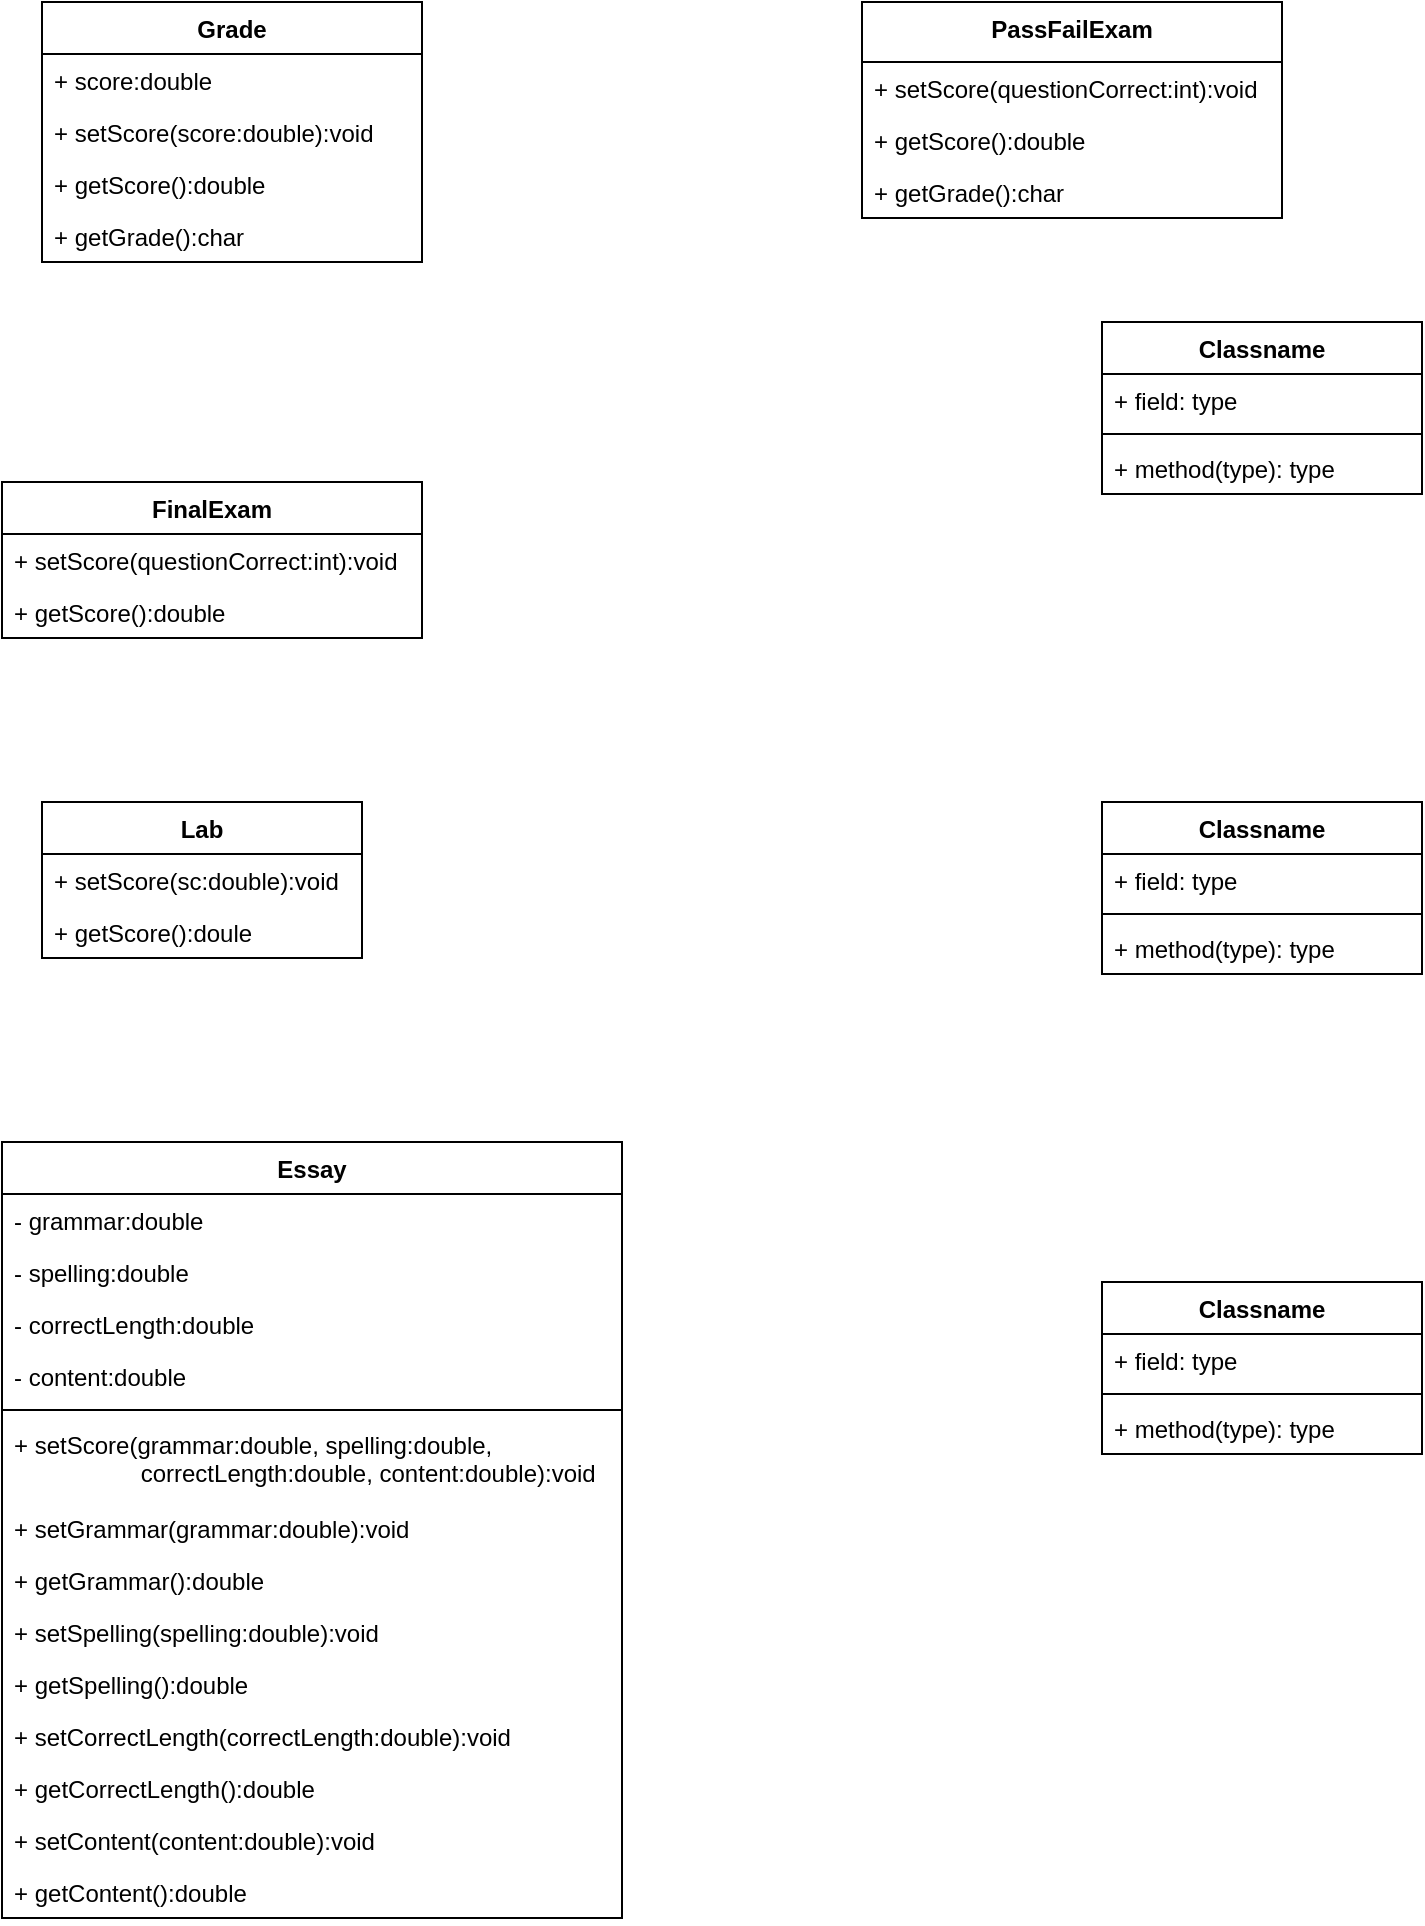 <mxfile version="13.10.1" type="github">
  <diagram id="w1-cJgne05kwdNBntMp3" name="Page-1">
    <mxGraphModel dx="481" dy="184" grid="1" gridSize="10" guides="1" tooltips="1" connect="1" arrows="1" fold="1" page="1" pageScale="1" pageWidth="850" pageHeight="1100" math="0" shadow="0">
      <root>
        <mxCell id="0" />
        <mxCell id="1" parent="0" />
        <mxCell id="Epvj0yracvkwAPq-59SV-1" value="Grade" style="swimlane;fontStyle=1;align=center;verticalAlign=top;childLayout=stackLayout;horizontal=1;startSize=26;horizontalStack=0;resizeParent=1;resizeParentMax=0;resizeLast=0;collapsible=1;marginBottom=0;" vertex="1" parent="1">
          <mxGeometry x="80" y="80" width="190" height="130" as="geometry" />
        </mxCell>
        <mxCell id="Epvj0yracvkwAPq-59SV-2" value="+ score:double" style="text;strokeColor=none;fillColor=none;align=left;verticalAlign=top;spacingLeft=4;spacingRight=4;overflow=hidden;rotatable=0;points=[[0,0.5],[1,0.5]];portConstraint=eastwest;" vertex="1" parent="Epvj0yracvkwAPq-59SV-1">
          <mxGeometry y="26" width="190" height="26" as="geometry" />
        </mxCell>
        <mxCell id="Epvj0yracvkwAPq-59SV-4" value="+ setScore(score:double):void" style="text;strokeColor=none;fillColor=none;align=left;verticalAlign=top;spacingLeft=4;spacingRight=4;overflow=hidden;rotatable=0;points=[[0,0.5],[1,0.5]];portConstraint=eastwest;" vertex="1" parent="Epvj0yracvkwAPq-59SV-1">
          <mxGeometry y="52" width="190" height="26" as="geometry" />
        </mxCell>
        <mxCell id="Epvj0yracvkwAPq-59SV-33" value="+ getScore():double" style="text;strokeColor=none;fillColor=none;align=left;verticalAlign=top;spacingLeft=4;spacingRight=4;overflow=hidden;rotatable=0;points=[[0,0.5],[1,0.5]];portConstraint=eastwest;" vertex="1" parent="Epvj0yracvkwAPq-59SV-1">
          <mxGeometry y="78" width="190" height="26" as="geometry" />
        </mxCell>
        <mxCell id="Epvj0yracvkwAPq-59SV-34" value="+ getGrade():char" style="text;strokeColor=none;fillColor=none;align=left;verticalAlign=top;spacingLeft=4;spacingRight=4;overflow=hidden;rotatable=0;points=[[0,0.5],[1,0.5]];portConstraint=eastwest;" vertex="1" parent="Epvj0yracvkwAPq-59SV-1">
          <mxGeometry y="104" width="190" height="26" as="geometry" />
        </mxCell>
        <mxCell id="Epvj0yracvkwAPq-59SV-5" value="PassFailExam" style="swimlane;fontStyle=1;align=center;verticalAlign=top;childLayout=stackLayout;horizontal=1;startSize=30;horizontalStack=0;resizeParent=1;resizeParentMax=0;resizeLast=0;collapsible=1;marginBottom=0;" vertex="1" parent="1">
          <mxGeometry x="490" y="80" width="210" height="108" as="geometry" />
        </mxCell>
        <mxCell id="Epvj0yracvkwAPq-59SV-6" value="+ setScore(questionCorrect:int):void" style="text;strokeColor=none;fillColor=none;align=left;verticalAlign=top;spacingLeft=4;spacingRight=4;overflow=hidden;rotatable=0;points=[[0,0.5],[1,0.5]];portConstraint=eastwest;" vertex="1" parent="Epvj0yracvkwAPq-59SV-5">
          <mxGeometry y="30" width="210" height="26" as="geometry" />
        </mxCell>
        <mxCell id="Epvj0yracvkwAPq-59SV-46" value="+ getScore():double" style="text;strokeColor=none;fillColor=none;align=left;verticalAlign=top;spacingLeft=4;spacingRight=4;overflow=hidden;rotatable=0;points=[[0,0.5],[1,0.5]];portConstraint=eastwest;" vertex="1" parent="Epvj0yracvkwAPq-59SV-5">
          <mxGeometry y="56" width="210" height="26" as="geometry" />
        </mxCell>
        <mxCell id="Epvj0yracvkwAPq-59SV-8" value="+ getGrade():char" style="text;strokeColor=none;fillColor=none;align=left;verticalAlign=top;spacingLeft=4;spacingRight=4;overflow=hidden;rotatable=0;points=[[0,0.5],[1,0.5]];portConstraint=eastwest;" vertex="1" parent="Epvj0yracvkwAPq-59SV-5">
          <mxGeometry y="82" width="210" height="26" as="geometry" />
        </mxCell>
        <mxCell id="Epvj0yracvkwAPq-59SV-9" value="FinalExam" style="swimlane;fontStyle=1;align=center;verticalAlign=top;childLayout=stackLayout;horizontal=1;startSize=26;horizontalStack=0;resizeParent=1;resizeParentMax=0;resizeLast=0;collapsible=1;marginBottom=0;" vertex="1" parent="1">
          <mxGeometry x="60" y="320" width="210" height="78" as="geometry" />
        </mxCell>
        <mxCell id="Epvj0yracvkwAPq-59SV-10" value="+ setScore(questionCorrect:int):void" style="text;strokeColor=none;fillColor=none;align=left;verticalAlign=top;spacingLeft=4;spacingRight=4;overflow=hidden;rotatable=0;points=[[0,0.5],[1,0.5]];portConstraint=eastwest;" vertex="1" parent="Epvj0yracvkwAPq-59SV-9">
          <mxGeometry y="26" width="210" height="26" as="geometry" />
        </mxCell>
        <mxCell id="Epvj0yracvkwAPq-59SV-12" value="+ getScore():double" style="text;strokeColor=none;fillColor=none;align=left;verticalAlign=top;spacingLeft=4;spacingRight=4;overflow=hidden;rotatable=0;points=[[0,0.5],[1,0.5]];portConstraint=eastwest;" vertex="1" parent="Epvj0yracvkwAPq-59SV-9">
          <mxGeometry y="52" width="210" height="26" as="geometry" />
        </mxCell>
        <mxCell id="Epvj0yracvkwAPq-59SV-13" value="Classname" style="swimlane;fontStyle=1;align=center;verticalAlign=top;childLayout=stackLayout;horizontal=1;startSize=26;horizontalStack=0;resizeParent=1;resizeParentMax=0;resizeLast=0;collapsible=1;marginBottom=0;" vertex="1" parent="1">
          <mxGeometry x="610" y="240" width="160" height="86" as="geometry" />
        </mxCell>
        <mxCell id="Epvj0yracvkwAPq-59SV-14" value="+ field: type" style="text;strokeColor=none;fillColor=none;align=left;verticalAlign=top;spacingLeft=4;spacingRight=4;overflow=hidden;rotatable=0;points=[[0,0.5],[1,0.5]];portConstraint=eastwest;" vertex="1" parent="Epvj0yracvkwAPq-59SV-13">
          <mxGeometry y="26" width="160" height="26" as="geometry" />
        </mxCell>
        <mxCell id="Epvj0yracvkwAPq-59SV-15" value="" style="line;strokeWidth=1;fillColor=none;align=left;verticalAlign=middle;spacingTop=-1;spacingLeft=3;spacingRight=3;rotatable=0;labelPosition=right;points=[];portConstraint=eastwest;" vertex="1" parent="Epvj0yracvkwAPq-59SV-13">
          <mxGeometry y="52" width="160" height="8" as="geometry" />
        </mxCell>
        <mxCell id="Epvj0yracvkwAPq-59SV-16" value="+ method(type): type" style="text;strokeColor=none;fillColor=none;align=left;verticalAlign=top;spacingLeft=4;spacingRight=4;overflow=hidden;rotatable=0;points=[[0,0.5],[1,0.5]];portConstraint=eastwest;" vertex="1" parent="Epvj0yracvkwAPq-59SV-13">
          <mxGeometry y="60" width="160" height="26" as="geometry" />
        </mxCell>
        <mxCell id="Epvj0yracvkwAPq-59SV-17" value="Classname" style="swimlane;fontStyle=1;align=center;verticalAlign=top;childLayout=stackLayout;horizontal=1;startSize=26;horizontalStack=0;resizeParent=1;resizeParentMax=0;resizeLast=0;collapsible=1;marginBottom=0;" vertex="1" parent="1">
          <mxGeometry x="610" y="480" width="160" height="86" as="geometry" />
        </mxCell>
        <mxCell id="Epvj0yracvkwAPq-59SV-18" value="+ field: type" style="text;strokeColor=none;fillColor=none;align=left;verticalAlign=top;spacingLeft=4;spacingRight=4;overflow=hidden;rotatable=0;points=[[0,0.5],[1,0.5]];portConstraint=eastwest;" vertex="1" parent="Epvj0yracvkwAPq-59SV-17">
          <mxGeometry y="26" width="160" height="26" as="geometry" />
        </mxCell>
        <mxCell id="Epvj0yracvkwAPq-59SV-19" value="" style="line;strokeWidth=1;fillColor=none;align=left;verticalAlign=middle;spacingTop=-1;spacingLeft=3;spacingRight=3;rotatable=0;labelPosition=right;points=[];portConstraint=eastwest;" vertex="1" parent="Epvj0yracvkwAPq-59SV-17">
          <mxGeometry y="52" width="160" height="8" as="geometry" />
        </mxCell>
        <mxCell id="Epvj0yracvkwAPq-59SV-20" value="+ method(type): type" style="text;strokeColor=none;fillColor=none;align=left;verticalAlign=top;spacingLeft=4;spacingRight=4;overflow=hidden;rotatable=0;points=[[0,0.5],[1,0.5]];portConstraint=eastwest;" vertex="1" parent="Epvj0yracvkwAPq-59SV-17">
          <mxGeometry y="60" width="160" height="26" as="geometry" />
        </mxCell>
        <mxCell id="Epvj0yracvkwAPq-59SV-21" value="Lab" style="swimlane;fontStyle=1;align=center;verticalAlign=top;childLayout=stackLayout;horizontal=1;startSize=26;horizontalStack=0;resizeParent=1;resizeParentMax=0;resizeLast=0;collapsible=1;marginBottom=0;" vertex="1" parent="1">
          <mxGeometry x="80" y="480" width="160" height="78" as="geometry" />
        </mxCell>
        <mxCell id="Epvj0yracvkwAPq-59SV-22" value="+ setScore(sc:double):void" style="text;strokeColor=none;fillColor=none;align=left;verticalAlign=top;spacingLeft=4;spacingRight=4;overflow=hidden;rotatable=0;points=[[0,0.5],[1,0.5]];portConstraint=eastwest;" vertex="1" parent="Epvj0yracvkwAPq-59SV-21">
          <mxGeometry y="26" width="160" height="26" as="geometry" />
        </mxCell>
        <mxCell id="Epvj0yracvkwAPq-59SV-24" value="+ getScore():doule" style="text;strokeColor=none;fillColor=none;align=left;verticalAlign=top;spacingLeft=4;spacingRight=4;overflow=hidden;rotatable=0;points=[[0,0.5],[1,0.5]];portConstraint=eastwest;" vertex="1" parent="Epvj0yracvkwAPq-59SV-21">
          <mxGeometry y="52" width="160" height="26" as="geometry" />
        </mxCell>
        <mxCell id="Epvj0yracvkwAPq-59SV-25" value="Classname" style="swimlane;fontStyle=1;align=center;verticalAlign=top;childLayout=stackLayout;horizontal=1;startSize=26;horizontalStack=0;resizeParent=1;resizeParentMax=0;resizeLast=0;collapsible=1;marginBottom=0;" vertex="1" parent="1">
          <mxGeometry x="610" y="720" width="160" height="86" as="geometry" />
        </mxCell>
        <mxCell id="Epvj0yracvkwAPq-59SV-26" value="+ field: type" style="text;strokeColor=none;fillColor=none;align=left;verticalAlign=top;spacingLeft=4;spacingRight=4;overflow=hidden;rotatable=0;points=[[0,0.5],[1,0.5]];portConstraint=eastwest;" vertex="1" parent="Epvj0yracvkwAPq-59SV-25">
          <mxGeometry y="26" width="160" height="26" as="geometry" />
        </mxCell>
        <mxCell id="Epvj0yracvkwAPq-59SV-27" value="" style="line;strokeWidth=1;fillColor=none;align=left;verticalAlign=middle;spacingTop=-1;spacingLeft=3;spacingRight=3;rotatable=0;labelPosition=right;points=[];portConstraint=eastwest;" vertex="1" parent="Epvj0yracvkwAPq-59SV-25">
          <mxGeometry y="52" width="160" height="8" as="geometry" />
        </mxCell>
        <mxCell id="Epvj0yracvkwAPq-59SV-28" value="+ method(type): type" style="text;strokeColor=none;fillColor=none;align=left;verticalAlign=top;spacingLeft=4;spacingRight=4;overflow=hidden;rotatable=0;points=[[0,0.5],[1,0.5]];portConstraint=eastwest;" vertex="1" parent="Epvj0yracvkwAPq-59SV-25">
          <mxGeometry y="60" width="160" height="26" as="geometry" />
        </mxCell>
        <mxCell id="Epvj0yracvkwAPq-59SV-29" value="Essay" style="swimlane;fontStyle=1;align=center;verticalAlign=top;childLayout=stackLayout;horizontal=1;startSize=26;horizontalStack=0;resizeParent=1;resizeParentMax=0;resizeLast=0;collapsible=1;marginBottom=0;" vertex="1" parent="1">
          <mxGeometry x="60" y="650" width="310" height="388" as="geometry" />
        </mxCell>
        <mxCell id="Epvj0yracvkwAPq-59SV-36" value="- grammar:double" style="text;strokeColor=none;fillColor=none;align=left;verticalAlign=top;spacingLeft=4;spacingRight=4;overflow=hidden;rotatable=0;points=[[0,0.5],[1,0.5]];portConstraint=eastwest;" vertex="1" parent="Epvj0yracvkwAPq-59SV-29">
          <mxGeometry y="26" width="310" height="26" as="geometry" />
        </mxCell>
        <mxCell id="Epvj0yracvkwAPq-59SV-37" value="- spelling:double" style="text;strokeColor=none;fillColor=none;align=left;verticalAlign=top;spacingLeft=4;spacingRight=4;overflow=hidden;rotatable=0;points=[[0,0.5],[1,0.5]];portConstraint=eastwest;" vertex="1" parent="Epvj0yracvkwAPq-59SV-29">
          <mxGeometry y="52" width="310" height="26" as="geometry" />
        </mxCell>
        <mxCell id="Epvj0yracvkwAPq-59SV-35" value="- correctLength:double" style="text;strokeColor=none;fillColor=none;align=left;verticalAlign=top;spacingLeft=4;spacingRight=4;overflow=hidden;rotatable=0;points=[[0,0.5],[1,0.5]];portConstraint=eastwest;" vertex="1" parent="Epvj0yracvkwAPq-59SV-29">
          <mxGeometry y="78" width="310" height="26" as="geometry" />
        </mxCell>
        <mxCell id="Epvj0yracvkwAPq-59SV-30" value="- content:double" style="text;strokeColor=none;fillColor=none;align=left;verticalAlign=top;spacingLeft=4;spacingRight=4;overflow=hidden;rotatable=0;points=[[0,0.5],[1,0.5]];portConstraint=eastwest;" vertex="1" parent="Epvj0yracvkwAPq-59SV-29">
          <mxGeometry y="104" width="310" height="26" as="geometry" />
        </mxCell>
        <mxCell id="Epvj0yracvkwAPq-59SV-31" value="" style="line;strokeWidth=1;fillColor=none;align=left;verticalAlign=middle;spacingTop=-1;spacingLeft=3;spacingRight=3;rotatable=0;labelPosition=right;points=[];portConstraint=eastwest;" vertex="1" parent="Epvj0yracvkwAPq-59SV-29">
          <mxGeometry y="130" width="310" height="8" as="geometry" />
        </mxCell>
        <mxCell id="Epvj0yracvkwAPq-59SV-38" value="+ setScore(grammar:double, spelling:double, &#xa;                   correctLength:double, content:double):void" style="text;strokeColor=none;fillColor=none;align=left;verticalAlign=top;spacingLeft=4;spacingRight=4;overflow=hidden;rotatable=0;points=[[0,0.5],[1,0.5]];portConstraint=eastwest;" vertex="1" parent="Epvj0yracvkwAPq-59SV-29">
          <mxGeometry y="138" width="310" height="42" as="geometry" />
        </mxCell>
        <mxCell id="Epvj0yracvkwAPq-59SV-42" value="+ setGrammar(grammar:double):void" style="text;strokeColor=none;fillColor=none;align=left;verticalAlign=top;spacingLeft=4;spacingRight=4;overflow=hidden;rotatable=0;points=[[0,0.5],[1,0.5]];portConstraint=eastwest;" vertex="1" parent="Epvj0yracvkwAPq-59SV-29">
          <mxGeometry y="180" width="310" height="26" as="geometry" />
        </mxCell>
        <mxCell id="Epvj0yracvkwAPq-59SV-45" value="+ getGrammar():double" style="text;strokeColor=none;fillColor=none;align=left;verticalAlign=top;spacingLeft=4;spacingRight=4;overflow=hidden;rotatable=0;points=[[0,0.5],[1,0.5]];portConstraint=eastwest;" vertex="1" parent="Epvj0yracvkwAPq-59SV-29">
          <mxGeometry y="206" width="310" height="26" as="geometry" />
        </mxCell>
        <mxCell id="Epvj0yracvkwAPq-59SV-44" value="+ setSpelling(spelling:double):void" style="text;strokeColor=none;fillColor=none;align=left;verticalAlign=top;spacingLeft=4;spacingRight=4;overflow=hidden;rotatable=0;points=[[0,0.5],[1,0.5]];portConstraint=eastwest;" vertex="1" parent="Epvj0yracvkwAPq-59SV-29">
          <mxGeometry y="232" width="310" height="26" as="geometry" />
        </mxCell>
        <mxCell id="Epvj0yracvkwAPq-59SV-43" value="+ getSpelling():double" style="text;strokeColor=none;fillColor=none;align=left;verticalAlign=top;spacingLeft=4;spacingRight=4;overflow=hidden;rotatable=0;points=[[0,0.5],[1,0.5]];portConstraint=eastwest;" vertex="1" parent="Epvj0yracvkwAPq-59SV-29">
          <mxGeometry y="258" width="310" height="26" as="geometry" />
        </mxCell>
        <mxCell id="Epvj0yracvkwAPq-59SV-40" value="+ setCorrectLength(correctLength:double):void" style="text;strokeColor=none;fillColor=none;align=left;verticalAlign=top;spacingLeft=4;spacingRight=4;overflow=hidden;rotatable=0;points=[[0,0.5],[1,0.5]];portConstraint=eastwest;" vertex="1" parent="Epvj0yracvkwAPq-59SV-29">
          <mxGeometry y="284" width="310" height="26" as="geometry" />
        </mxCell>
        <mxCell id="Epvj0yracvkwAPq-59SV-41" value="+ getCorrectLength():double" style="text;strokeColor=none;fillColor=none;align=left;verticalAlign=top;spacingLeft=4;spacingRight=4;overflow=hidden;rotatable=0;points=[[0,0.5],[1,0.5]];portConstraint=eastwest;" vertex="1" parent="Epvj0yracvkwAPq-59SV-29">
          <mxGeometry y="310" width="310" height="26" as="geometry" />
        </mxCell>
        <mxCell id="Epvj0yracvkwAPq-59SV-32" value="+ setContent(content:double):void" style="text;strokeColor=none;fillColor=none;align=left;verticalAlign=top;spacingLeft=4;spacingRight=4;overflow=hidden;rotatable=0;points=[[0,0.5],[1,0.5]];portConstraint=eastwest;" vertex="1" parent="Epvj0yracvkwAPq-59SV-29">
          <mxGeometry y="336" width="310" height="26" as="geometry" />
        </mxCell>
        <mxCell id="Epvj0yracvkwAPq-59SV-39" value="+ getContent():double" style="text;strokeColor=none;fillColor=none;align=left;verticalAlign=top;spacingLeft=4;spacingRight=4;overflow=hidden;rotatable=0;points=[[0,0.5],[1,0.5]];portConstraint=eastwest;" vertex="1" parent="Epvj0yracvkwAPq-59SV-29">
          <mxGeometry y="362" width="310" height="26" as="geometry" />
        </mxCell>
      </root>
    </mxGraphModel>
  </diagram>
</mxfile>
